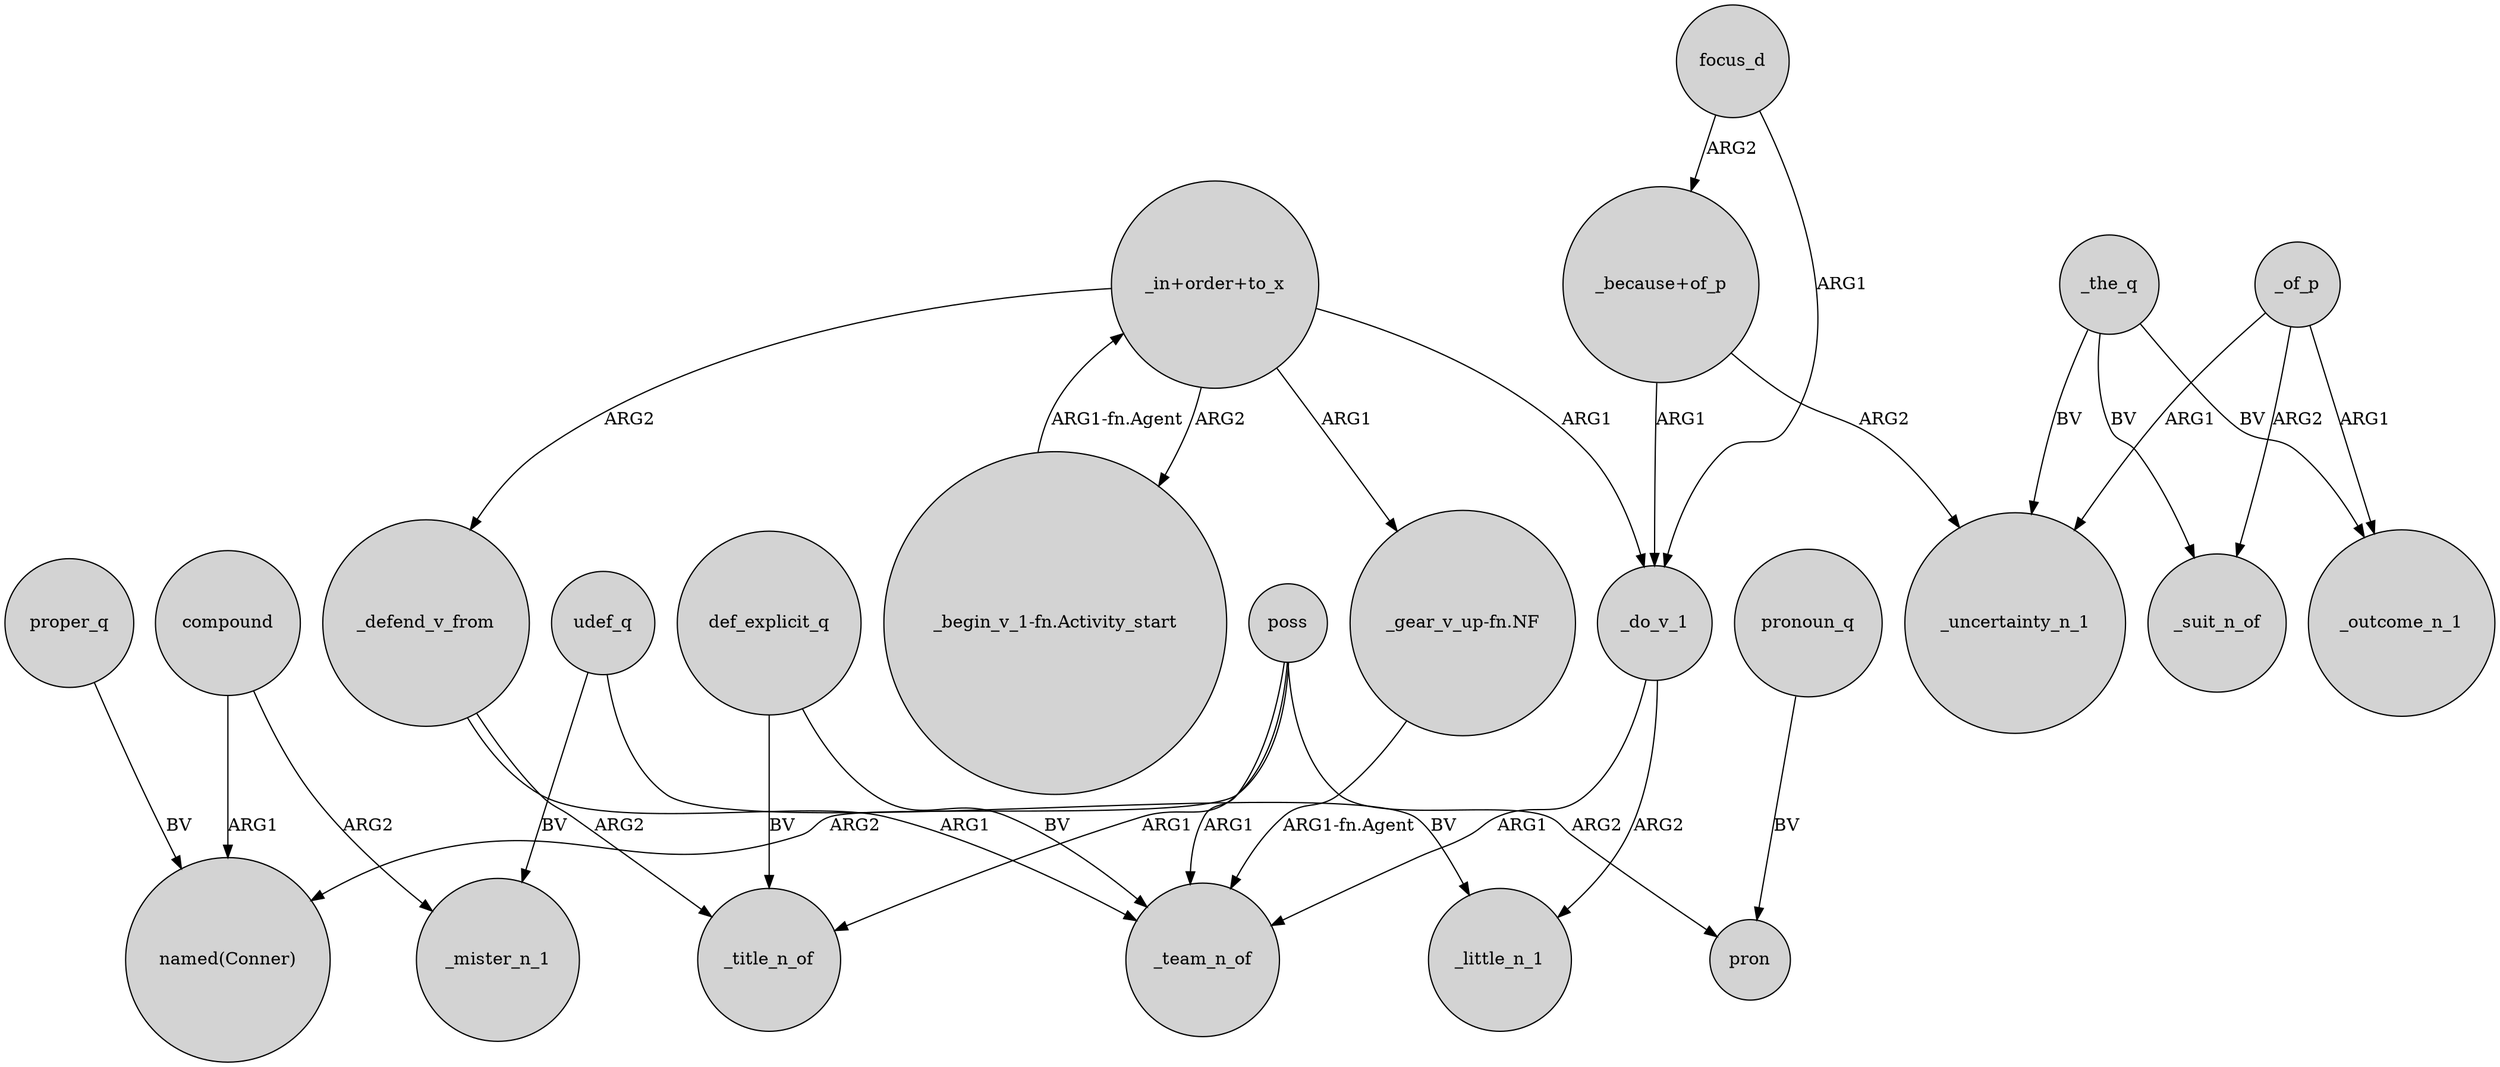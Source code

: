 digraph {
	node [shape=circle style=filled]
	compound -> "named(Conner)" [label=ARG1]
	"_in+order+to_x" -> "_begin_v_1-fn.Activity_start" [label=ARG2]
	def_explicit_q -> _team_n_of [label=BV]
	poss -> pron [label=ARG2]
	_the_q -> _uncertainty_n_1 [label=BV]
	_of_p -> _uncertainty_n_1 [label=ARG1]
	compound -> _mister_n_1 [label=ARG2]
	_of_p -> _outcome_n_1 [label=ARG1]
	poss -> "named(Conner)" [label=ARG2]
	_the_q -> _suit_n_of [label=BV]
	def_explicit_q -> _title_n_of [label=BV]
	udef_q -> _mister_n_1 [label=BV]
	"_in+order+to_x" -> _defend_v_from [label=ARG2]
	_defend_v_from -> _team_n_of [label=ARG1]
	"_in+order+to_x" -> "_gear_v_up-fn.NF" [label=ARG1]
	poss -> _team_n_of [label=ARG1]
	focus_d -> _do_v_1 [label=ARG1]
	pronoun_q -> pron [label=BV]
	proper_q -> "named(Conner)" [label=BV]
	udef_q -> _little_n_1 [label=BV]
	_defend_v_from -> _title_n_of [label=ARG2]
	_do_v_1 -> _team_n_of [label=ARG1]
	"_gear_v_up-fn.NF" -> _team_n_of [label="ARG1-fn.Agent"]
	"_in+order+to_x" -> _do_v_1 [label=ARG1]
	focus_d -> "_because+of_p" [label=ARG2]
	_do_v_1 -> _little_n_1 [label=ARG2]
	"_begin_v_1-fn.Activity_start" -> "_in+order+to_x" [label="ARG1-fn.Agent"]
	"_because+of_p" -> _uncertainty_n_1 [label=ARG2]
	poss -> _title_n_of [label=ARG1]
	"_because+of_p" -> _do_v_1 [label=ARG1]
	_of_p -> _suit_n_of [label=ARG2]
	_the_q -> _outcome_n_1 [label=BV]
}
